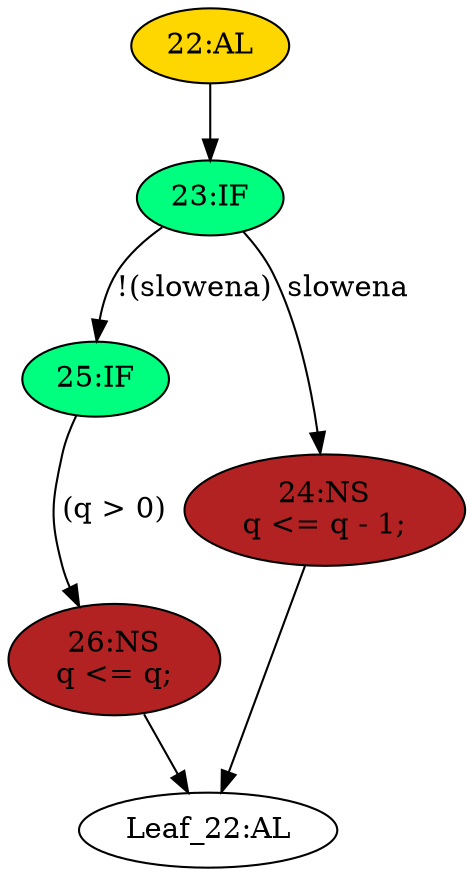 strict digraph "" {
	node [label="\N"];
	"22:AL"	[ast="<pyverilog.vparser.ast.Always object at 0x7f52900cb150>",
		clk_sens=True,
		fillcolor=gold,
		label="22:AL",
		sens="['clk']",
		statements="[]",
		style=filled,
		typ=Always,
		use_var="['q', 'slowena']"];
	"23:IF"	[ast="<pyverilog.vparser.ast.IfStatement object at 0x7f52900cb310>",
		fillcolor=springgreen,
		label="23:IF",
		statements="[]",
		style=filled,
		typ=IfStatement];
	"22:AL" -> "23:IF"	[cond="[]",
		lineno=None];
	"25:IF"	[ast="<pyverilog.vparser.ast.IfStatement object at 0x7f52900cb390>",
		fillcolor=springgreen,
		label="25:IF",
		statements="[]",
		style=filled,
		typ=IfStatement];
	"23:IF" -> "25:IF"	[cond="['slowena']",
		label="!(slowena)",
		lineno=23];
	"24:NS"	[ast="<pyverilog.vparser.ast.NonblockingSubstitution object at 0x7f52900cba50>",
		fillcolor=firebrick,
		label="24:NS
q <= q - 1;",
		statements="[<pyverilog.vparser.ast.NonblockingSubstitution object at 0x7f52900cba50>]",
		style=filled,
		typ=NonblockingSubstitution];
	"23:IF" -> "24:NS"	[cond="['slowena']",
		label=slowena,
		lineno=23];
	"26:NS"	[ast="<pyverilog.vparser.ast.NonblockingSubstitution object at 0x7f52900cb410>",
		fillcolor=firebrick,
		label="26:NS
q <= q;",
		statements="[<pyverilog.vparser.ast.NonblockingSubstitution object at 0x7f52900cb410>]",
		style=filled,
		typ=NonblockingSubstitution];
	"25:IF" -> "26:NS"	[cond="['q']",
		label="(q > 0)",
		lineno=25];
	"Leaf_22:AL"	[def_var="['q']",
		label="Leaf_22:AL"];
	"26:NS" -> "Leaf_22:AL"	[cond="[]",
		lineno=None];
	"24:NS" -> "Leaf_22:AL"	[cond="[]",
		lineno=None];
}

